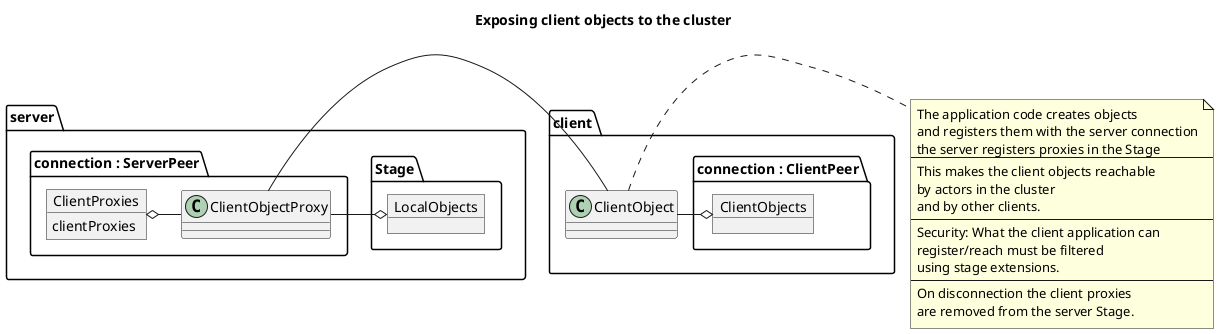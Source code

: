 @startuml

title Exposing client objects to the cluster

package server {
    package Stage {
          object LocalObjects
    }


    package "connection : ServerPeer" {
        object ClientProxies {
            clientProxies
        }
        ClientProxies o-right- ClientObjectProxy
    }
    LocalObjects o-left- ClientObjectProxy
}

package client {
    package "connection : ClientPeer" {
        object ClientObjects
    }

    ClientObjects o-right- ClientObject
}

ClientObjectProxy --left-- ClientObject

note right of ClientObject {
    The application code creates objects
    and registers them with the server connection
    the server registers proxies in the Stage
    ---
    This makes the client objects reachable
    by actors in the cluster
    and by other clients.
    ---
    Security: What the client application can
    register/reach must be filtered
    using stage extensions.
    ---
    On disconnection the client proxies
    are removed from the server Stage.
}



@enduml